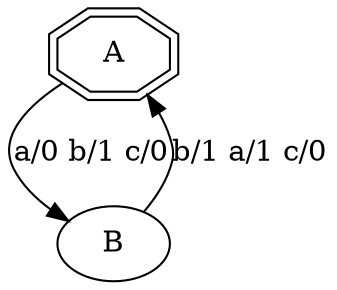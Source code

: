 digraph test_6 {
    A -> B [label="a/0 b/1 c/0"];
    B -> A [label="b/1 a/1 c/0"];
    A [shape=doubleoctagon];
}
